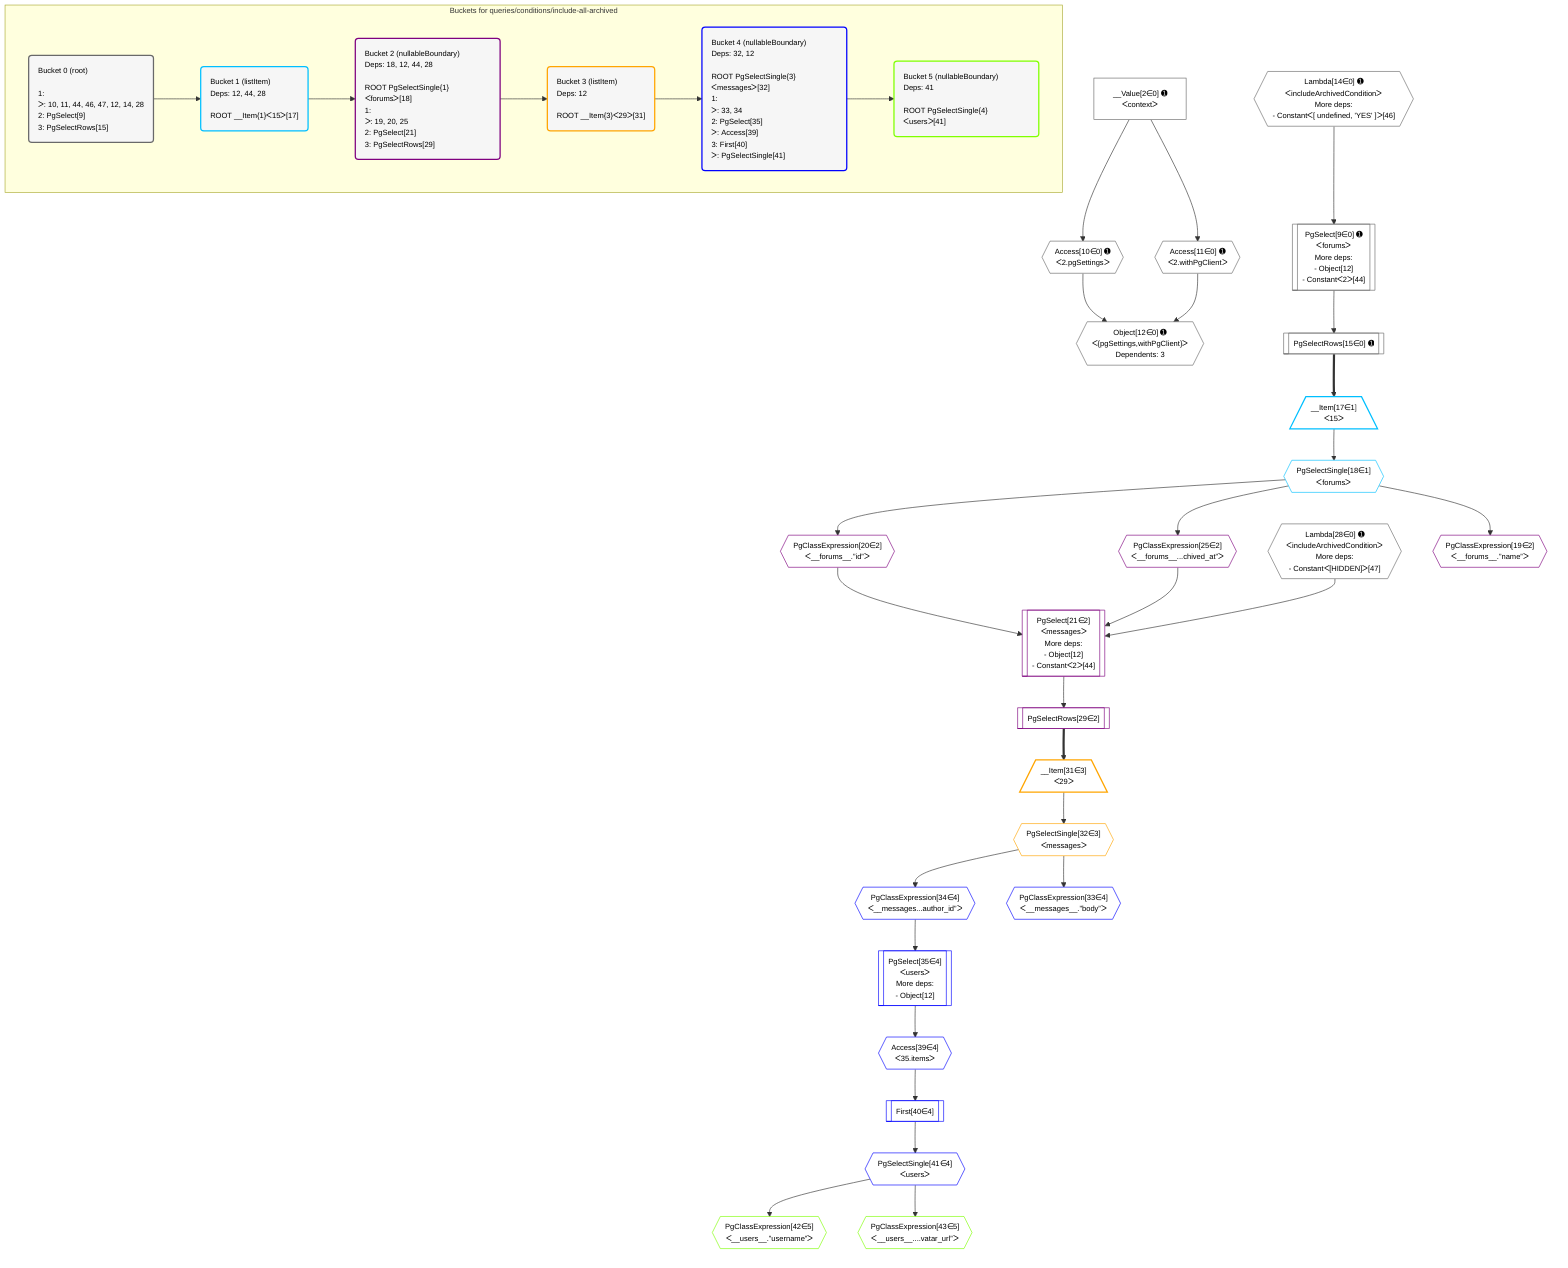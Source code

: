 %%{init: {'themeVariables': { 'fontSize': '12px'}}}%%
graph TD
    classDef path fill:#eee,stroke:#000,color:#000
    classDef plan fill:#fff,stroke-width:1px,color:#000
    classDef itemplan fill:#fff,stroke-width:2px,color:#000
    classDef unbatchedplan fill:#dff,stroke-width:1px,color:#000
    classDef sideeffectplan fill:#fcc,stroke-width:2px,color:#000
    classDef bucket fill:#f6f6f6,color:#000,stroke-width:2px,text-align:left

    subgraph "Buckets for queries/conditions/include-all-archived"
    Bucket0("Bucket 0 (root)<br /><br />1: <br />ᐳ: 10, 11, 44, 46, 47, 12, 14, 28<br />2: PgSelect[9]<br />3: PgSelectRows[15]"):::bucket
    Bucket1("Bucket 1 (listItem)<br />Deps: 12, 44, 28<br /><br />ROOT __Item{1}ᐸ15ᐳ[17]"):::bucket
    Bucket2("Bucket 2 (nullableBoundary)<br />Deps: 18, 12, 44, 28<br /><br />ROOT PgSelectSingle{1}ᐸforumsᐳ[18]<br />1: <br />ᐳ: 19, 20, 25<br />2: PgSelect[21]<br />3: PgSelectRows[29]"):::bucket
    Bucket3("Bucket 3 (listItem)<br />Deps: 12<br /><br />ROOT __Item{3}ᐸ29ᐳ[31]"):::bucket
    Bucket4("Bucket 4 (nullableBoundary)<br />Deps: 32, 12<br /><br />ROOT PgSelectSingle{3}ᐸmessagesᐳ[32]<br />1: <br />ᐳ: 33, 34<br />2: PgSelect[35]<br />ᐳ: Access[39]<br />3: First[40]<br />ᐳ: PgSelectSingle[41]"):::bucket
    Bucket5("Bucket 5 (nullableBoundary)<br />Deps: 41<br /><br />ROOT PgSelectSingle{4}ᐸusersᐳ[41]"):::bucket
    end
    Bucket0 --> Bucket1
    Bucket1 --> Bucket2
    Bucket2 --> Bucket3
    Bucket3 --> Bucket4
    Bucket4 --> Bucket5

    %% plan dependencies
    PgSelect9[["PgSelect[9∈0] ➊<br />ᐸforumsᐳ<br />More deps:<br />- Object[12]<br />- Constantᐸ2ᐳ[44]"]]:::plan
    Lambda14{{"Lambda[14∈0] ➊<br />ᐸincludeArchivedConditionᐳ<br />More deps:<br />- Constantᐸ[ undefined, 'YES' ]ᐳ[46]"}}:::plan
    Lambda14 --> PgSelect9
    Object12{{"Object[12∈0] ➊<br />ᐸ{pgSettings,withPgClient}ᐳ<br />Dependents: 3"}}:::plan
    Access10{{"Access[10∈0] ➊<br />ᐸ2.pgSettingsᐳ"}}:::plan
    Access11{{"Access[11∈0] ➊<br />ᐸ2.withPgClientᐳ"}}:::plan
    Access10 & Access11 --> Object12
    __Value2["__Value[2∈0] ➊<br />ᐸcontextᐳ"]:::plan
    __Value2 --> Access10
    __Value2 --> Access11
    PgSelectRows15[["PgSelectRows[15∈0] ➊"]]:::plan
    PgSelect9 --> PgSelectRows15
    Lambda28{{"Lambda[28∈0] ➊<br />ᐸincludeArchivedConditionᐳ<br />More deps:<br />- Constantᐸ[HIDDEN]ᐳ[47]"}}:::plan
    __Item17[/"__Item[17∈1]<br />ᐸ15ᐳ"\]:::itemplan
    PgSelectRows15 ==> __Item17
    PgSelectSingle18{{"PgSelectSingle[18∈1]<br />ᐸforumsᐳ"}}:::plan
    __Item17 --> PgSelectSingle18
    PgSelect21[["PgSelect[21∈2]<br />ᐸmessagesᐳ<br />More deps:<br />- Object[12]<br />- Constantᐸ2ᐳ[44]"]]:::plan
    PgClassExpression20{{"PgClassExpression[20∈2]<br />ᐸ__forums__.”id”ᐳ"}}:::plan
    PgClassExpression25{{"PgClassExpression[25∈2]<br />ᐸ__forums__...chived_at”ᐳ"}}:::plan
    PgClassExpression20 & PgClassExpression25 & Lambda28 --> PgSelect21
    PgClassExpression19{{"PgClassExpression[19∈2]<br />ᐸ__forums__.”name”ᐳ"}}:::plan
    PgSelectSingle18 --> PgClassExpression19
    PgSelectSingle18 --> PgClassExpression20
    PgSelectSingle18 --> PgClassExpression25
    PgSelectRows29[["PgSelectRows[29∈2]"]]:::plan
    PgSelect21 --> PgSelectRows29
    __Item31[/"__Item[31∈3]<br />ᐸ29ᐳ"\]:::itemplan
    PgSelectRows29 ==> __Item31
    PgSelectSingle32{{"PgSelectSingle[32∈3]<br />ᐸmessagesᐳ"}}:::plan
    __Item31 --> PgSelectSingle32
    PgSelect35[["PgSelect[35∈4]<br />ᐸusersᐳ<br />More deps:<br />- Object[12]"]]:::plan
    PgClassExpression34{{"PgClassExpression[34∈4]<br />ᐸ__messages...author_id”ᐳ"}}:::plan
    PgClassExpression34 --> PgSelect35
    PgClassExpression33{{"PgClassExpression[33∈4]<br />ᐸ__messages__.”body”ᐳ"}}:::plan
    PgSelectSingle32 --> PgClassExpression33
    PgSelectSingle32 --> PgClassExpression34
    Access39{{"Access[39∈4]<br />ᐸ35.itemsᐳ"}}:::plan
    PgSelect35 --> Access39
    First40[["First[40∈4]"]]:::plan
    Access39 --> First40
    PgSelectSingle41{{"PgSelectSingle[41∈4]<br />ᐸusersᐳ"}}:::plan
    First40 --> PgSelectSingle41
    PgClassExpression42{{"PgClassExpression[42∈5]<br />ᐸ__users__.”username”ᐳ"}}:::plan
    PgSelectSingle41 --> PgClassExpression42
    PgClassExpression43{{"PgClassExpression[43∈5]<br />ᐸ__users__....vatar_url”ᐳ"}}:::plan
    PgSelectSingle41 --> PgClassExpression43

    %% define steps
    classDef bucket0 stroke:#696969
    class Bucket0,__Value2,PgSelect9,Access10,Access11,Object12,Lambda14,PgSelectRows15,Lambda28 bucket0
    classDef bucket1 stroke:#00bfff
    class Bucket1,__Item17,PgSelectSingle18 bucket1
    classDef bucket2 stroke:#7f007f
    class Bucket2,PgClassExpression19,PgClassExpression20,PgSelect21,PgClassExpression25,PgSelectRows29 bucket2
    classDef bucket3 stroke:#ffa500
    class Bucket3,__Item31,PgSelectSingle32 bucket3
    classDef bucket4 stroke:#0000ff
    class Bucket4,PgClassExpression33,PgClassExpression34,PgSelect35,Access39,First40,PgSelectSingle41 bucket4
    classDef bucket5 stroke:#7fff00
    class Bucket5,PgClassExpression42,PgClassExpression43 bucket5